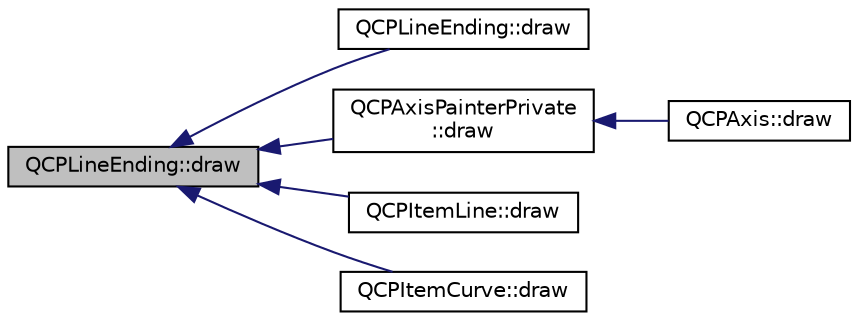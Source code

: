 digraph "QCPLineEnding::draw"
{
  edge [fontname="Helvetica",fontsize="10",labelfontname="Helvetica",labelfontsize="10"];
  node [fontname="Helvetica",fontsize="10",shape=record];
  rankdir="LR";
  Node18 [label="QCPLineEnding::draw",height=0.2,width=0.4,color="black", fillcolor="grey75", style="filled", fontcolor="black"];
  Node18 -> Node19 [dir="back",color="midnightblue",fontsize="10",style="solid",fontname="Helvetica"];
  Node19 [label="QCPLineEnding::draw",height=0.2,width=0.4,color="black", fillcolor="white", style="filled",URL="$class_q_c_p_line_ending.html#af7ac30a81ba85b9bded148c6ec387391"];
  Node18 -> Node20 [dir="back",color="midnightblue",fontsize="10",style="solid",fontname="Helvetica"];
  Node20 [label="QCPAxisPainterPrivate\l::draw",height=0.2,width=0.4,color="black", fillcolor="white", style="filled",URL="$class_q_c_p_axis_painter_private.html#a0207a99bdf9c4f70af20928898ddc2fc"];
  Node20 -> Node21 [dir="back",color="midnightblue",fontsize="10",style="solid",fontname="Helvetica"];
  Node21 [label="QCPAxis::draw",height=0.2,width=0.4,color="black", fillcolor="white", style="filled",URL="$class_q_c_p_axis.html#ac15ebb4225ca5212d8e5fffae481bc9b"];
  Node18 -> Node22 [dir="back",color="midnightblue",fontsize="10",style="solid",fontname="Helvetica"];
  Node22 [label="QCPItemLine::draw",height=0.2,width=0.4,color="black", fillcolor="white", style="filled",URL="$class_q_c_p_item_line.html#ae184140b61b2ef5b8edde76304447200"];
  Node18 -> Node23 [dir="back",color="midnightblue",fontsize="10",style="solid",fontname="Helvetica"];
  Node23 [label="QCPItemCurve::draw",height=0.2,width=0.4,color="black", fillcolor="white", style="filled",URL="$class_q_c_p_item_curve.html#a856ae61de18278847ba5e0e357bf68f2"];
}
